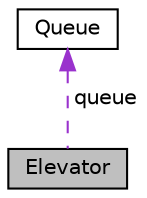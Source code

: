 digraph "Elevator"
{
  edge [fontname="Helvetica",fontsize="10",labelfontname="Helvetica",labelfontsize="10"];
  node [fontname="Helvetica",fontsize="10",shape=record];
  Node1 [label="Elevator",height=0.2,width=0.4,color="black", fillcolor="grey75", style="filled", fontcolor="black"];
  Node2 -> Node1 [dir="back",color="darkorchid3",fontsize="10",style="dashed",label=" queue" ,fontname="Helvetica"];
  Node2 [label="Queue",height=0.2,width=0.4,color="black", fillcolor="white", style="filled",URL="$structQueue.html",tooltip="A structure to represent the queue. Holds three different arrays depening on where the order is from..."];
}
